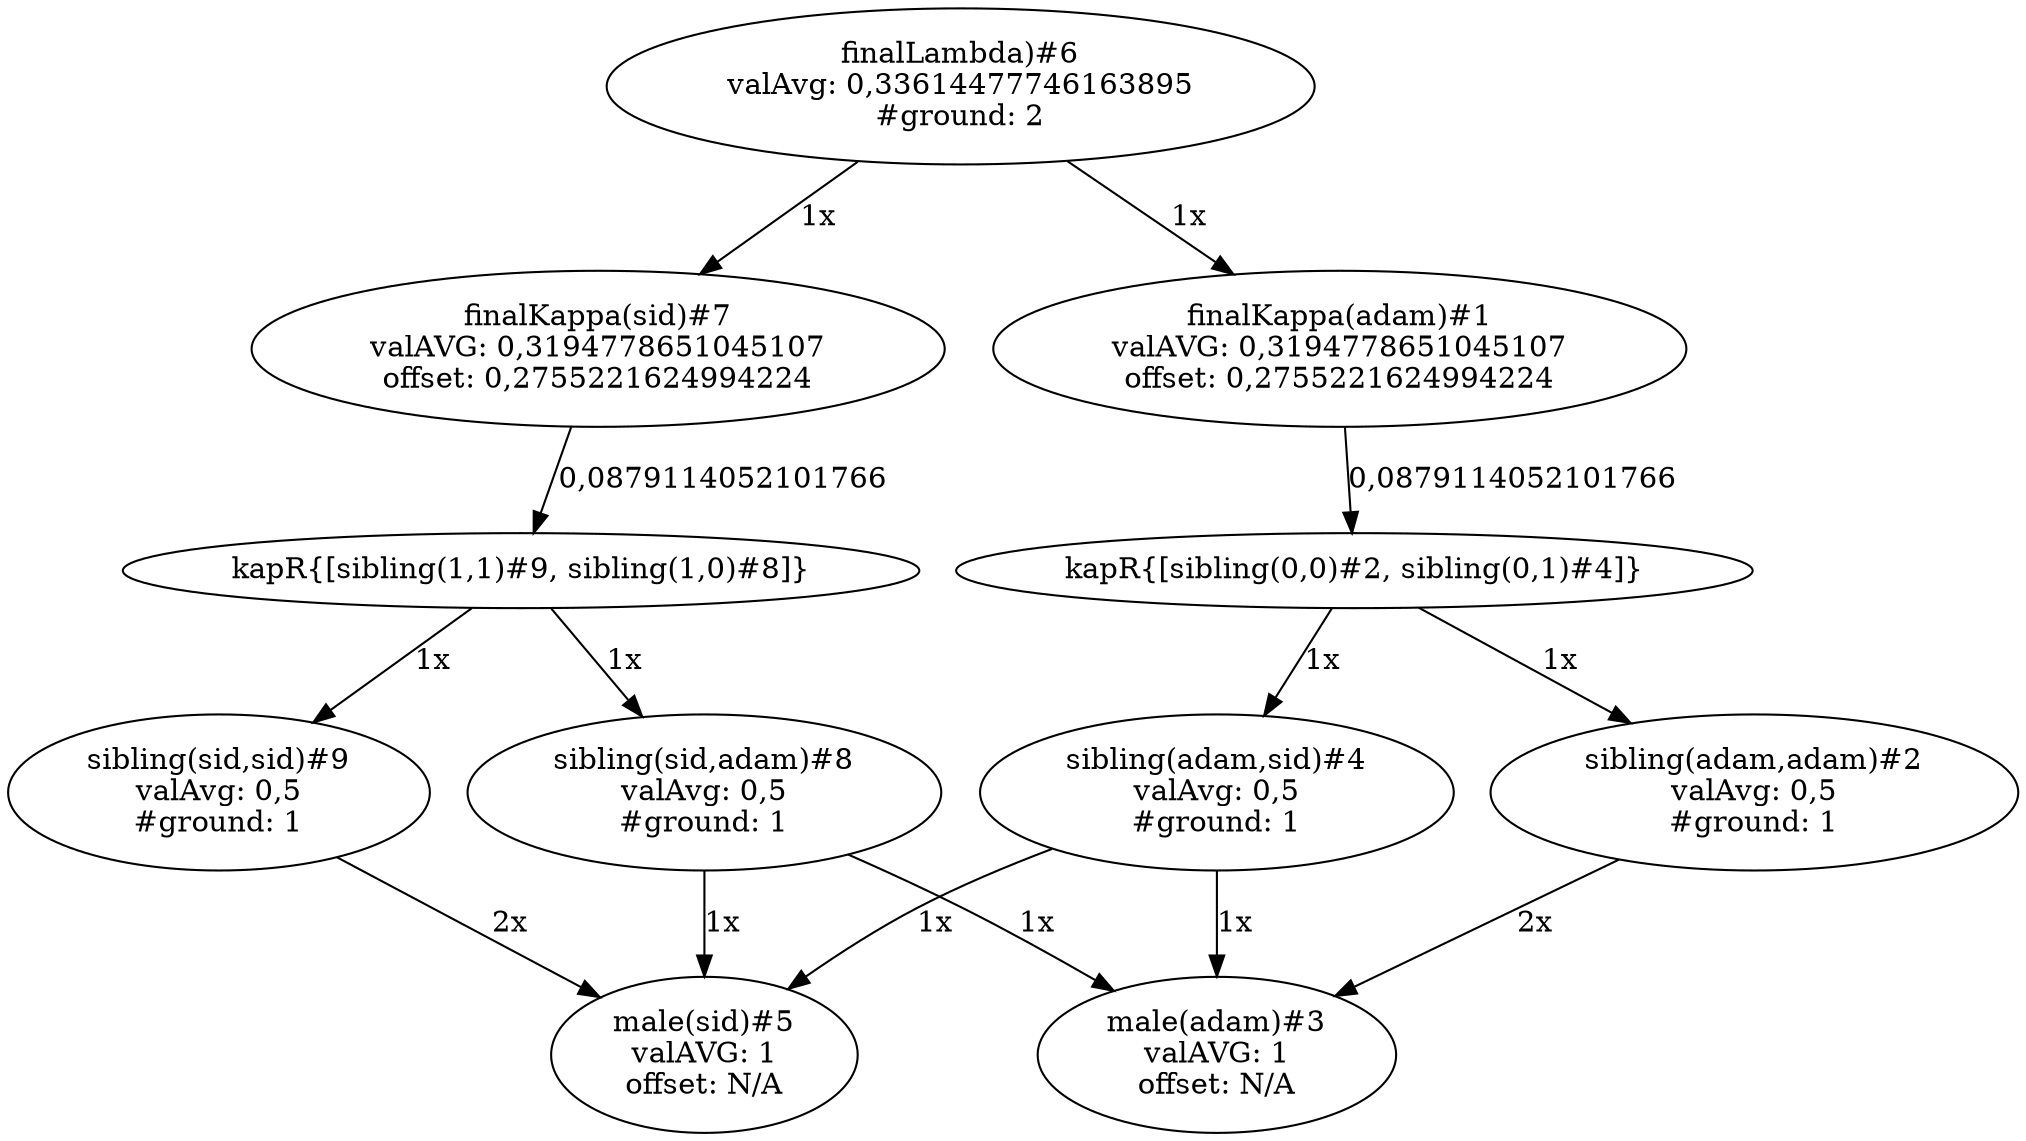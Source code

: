 digraph G {
"finalLambda)#6
valAvg: 0,33614477746163895
#ground: 2" -> "finalKappa(sid)#7
valAVG: 0,3194778651045107
offset: 0,2755221624994224" [ label = "1x" ];
"finalKappa(sid)#7
valAVG: 0,3194778651045107
offset: 0,2755221624994224" -> "kapR{[sibling(1,1)#9, sibling(1,0)#8]}" [ label = "0,0879114052101766" ];
"kapR{[sibling(1,1)#9, sibling(1,0)#8]}" -> "sibling(sid,sid)#9
valAvg: 0,5
#ground: 1" [ label = "1x" ];
"kapR{[sibling(1,1)#9, sibling(1,0)#8]}" -> "sibling(sid,adam)#8
valAvg: 0,5
#ground: 1" [ label = "1x" ];
"sibling(sid,sid)#9
valAvg: 0,5
#ground: 1" -> "male(sid)#5
valAVG: 1
offset: N/A" [ label = "2x" ];
"sibling(sid,adam)#8
valAvg: 0,5
#ground: 1" -> "male(adam)#3
valAVG: 1
offset: N/A" [ label = "1x" ];
"sibling(sid,adam)#8
valAvg: 0,5
#ground: 1" -> "male(sid)#5
valAVG: 1
offset: N/A" [ label = "1x" ];
"finalLambda)#6
valAvg: 0,33614477746163895
#ground: 2" -> "finalKappa(adam)#1
valAVG: 0,3194778651045107
offset: 0,2755221624994224" [ label = "1x" ];
"finalKappa(adam)#1
valAVG: 0,3194778651045107
offset: 0,2755221624994224" -> "kapR{[sibling(0,0)#2, sibling(0,1)#4]}" [ label = "0,0879114052101766" ];
"kapR{[sibling(0,0)#2, sibling(0,1)#4]}" -> "sibling(adam,adam)#2
valAvg: 0,5
#ground: 1" [ label = "1x" ];
"kapR{[sibling(0,0)#2, sibling(0,1)#4]}" -> "sibling(adam,sid)#4
valAvg: 0,5
#ground: 1" [ label = "1x" ];
"sibling(adam,adam)#2
valAvg: 0,5
#ground: 1" -> "male(adam)#3
valAVG: 1
offset: N/A" [ label = "2x" ];
"sibling(adam,sid)#4
valAvg: 0,5
#ground: 1" -> "male(adam)#3
valAVG: 1
offset: N/A" [ label = "1x" ];
"sibling(adam,sid)#4
valAvg: 0,5
#ground: 1" -> "male(sid)#5
valAVG: 1
offset: N/A" [ label = "1x" ];
}

